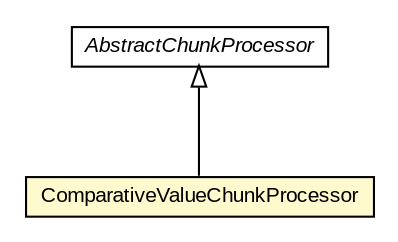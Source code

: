 #!/usr/local/bin/dot
#
# Class diagram 
# Generated by UMLGraph version R5_6-24-gf6e263 (http://www.umlgraph.org/)
#

digraph G {
	edge [fontname="arial",fontsize=10,labelfontname="arial",labelfontsize=10];
	node [fontname="arial",fontsize=10,shape=plaintext];
	nodesep=0.25;
	ranksep=0.5;
	// edu.arizona.biosemantics.semanticmarkup.markupelement.description.ling.extract.AbstractChunkProcessor
	c46943 [label=<<table title="edu.arizona.biosemantics.semanticmarkup.markupelement.description.ling.extract.AbstractChunkProcessor" border="0" cellborder="1" cellspacing="0" cellpadding="2" port="p" href="../AbstractChunkProcessor.html">
		<tr><td><table border="0" cellspacing="0" cellpadding="1">
<tr><td align="center" balign="center"><font face="arial italic"> AbstractChunkProcessor </font></td></tr>
		</table></td></tr>
		</table>>, URL="../AbstractChunkProcessor.html", fontname="arial", fontcolor="black", fontsize=10.0];
	// edu.arizona.biosemantics.semanticmarkup.markupelement.description.ling.extract.lib.ComparativeValueChunkProcessor
	c46968 [label=<<table title="edu.arizona.biosemantics.semanticmarkup.markupelement.description.ling.extract.lib.ComparativeValueChunkProcessor" border="0" cellborder="1" cellspacing="0" cellpadding="2" port="p" bgcolor="lemonChiffon" href="./ComparativeValueChunkProcessor.html">
		<tr><td><table border="0" cellspacing="0" cellpadding="1">
<tr><td align="center" balign="center"> ComparativeValueChunkProcessor </td></tr>
		</table></td></tr>
		</table>>, URL="./ComparativeValueChunkProcessor.html", fontname="arial", fontcolor="black", fontsize=10.0];
	//edu.arizona.biosemantics.semanticmarkup.markupelement.description.ling.extract.lib.ComparativeValueChunkProcessor extends edu.arizona.biosemantics.semanticmarkup.markupelement.description.ling.extract.AbstractChunkProcessor
	c46943:p -> c46968:p [dir=back,arrowtail=empty];
}


